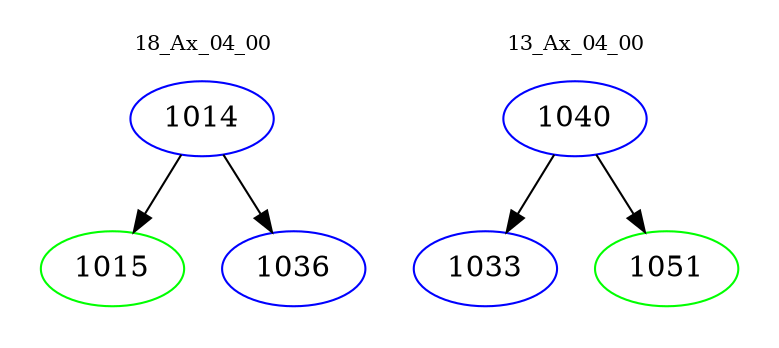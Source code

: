 digraph{
subgraph cluster_0 {
color = white
label = "18_Ax_04_00";
fontsize=10;
T0_1014 [label="1014", color="blue"]
T0_1014 -> T0_1015 [color="black"]
T0_1015 [label="1015", color="green"]
T0_1014 -> T0_1036 [color="black"]
T0_1036 [label="1036", color="blue"]
}
subgraph cluster_1 {
color = white
label = "13_Ax_04_00";
fontsize=10;
T1_1040 [label="1040", color="blue"]
T1_1040 -> T1_1033 [color="black"]
T1_1033 [label="1033", color="blue"]
T1_1040 -> T1_1051 [color="black"]
T1_1051 [label="1051", color="green"]
}
}

